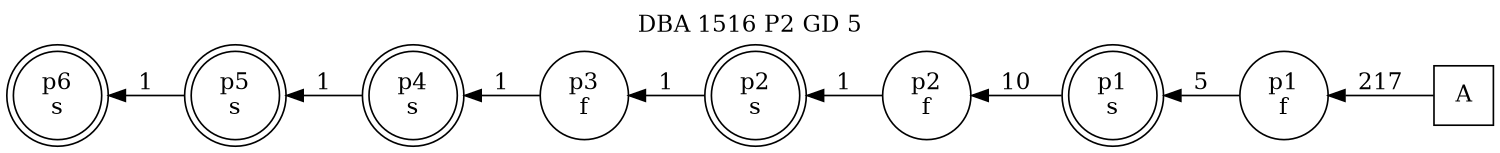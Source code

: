 digraph DBA_1516_P2_GD_5_GOOD {
labelloc="tl"
label= " DBA 1516 P2 GD 5 "
rankdir="RL";
graph [ size=" 10 , 10 !"]

"A" [shape="square" label="A"]
"p1_f" [shape="circle" label="p1
f"]
"p1_s" [shape="doublecircle" label="p1
s"]
"p2_f" [shape="circle" label="p2
f"]
"p2_s" [shape="doublecircle" label="p2
s"]
"p3_f" [shape="circle" label="p3
f"]
"p4_s" [shape="doublecircle" label="p4
s"]
"p5_s" [shape="doublecircle" label="p5
s"]
"p6_s" [shape="doublecircle" label="p6
s"]
"A" -> "p1_f" [ label=217]
"p1_f" -> "p1_s" [ label=5]
"p1_s" -> "p2_f" [ label=10]
"p2_f" -> "p2_s" [ label=1]
"p2_s" -> "p3_f" [ label=1]
"p3_f" -> "p4_s" [ label=1]
"p4_s" -> "p5_s" [ label=1]
"p5_s" -> "p6_s" [ label=1]
}
